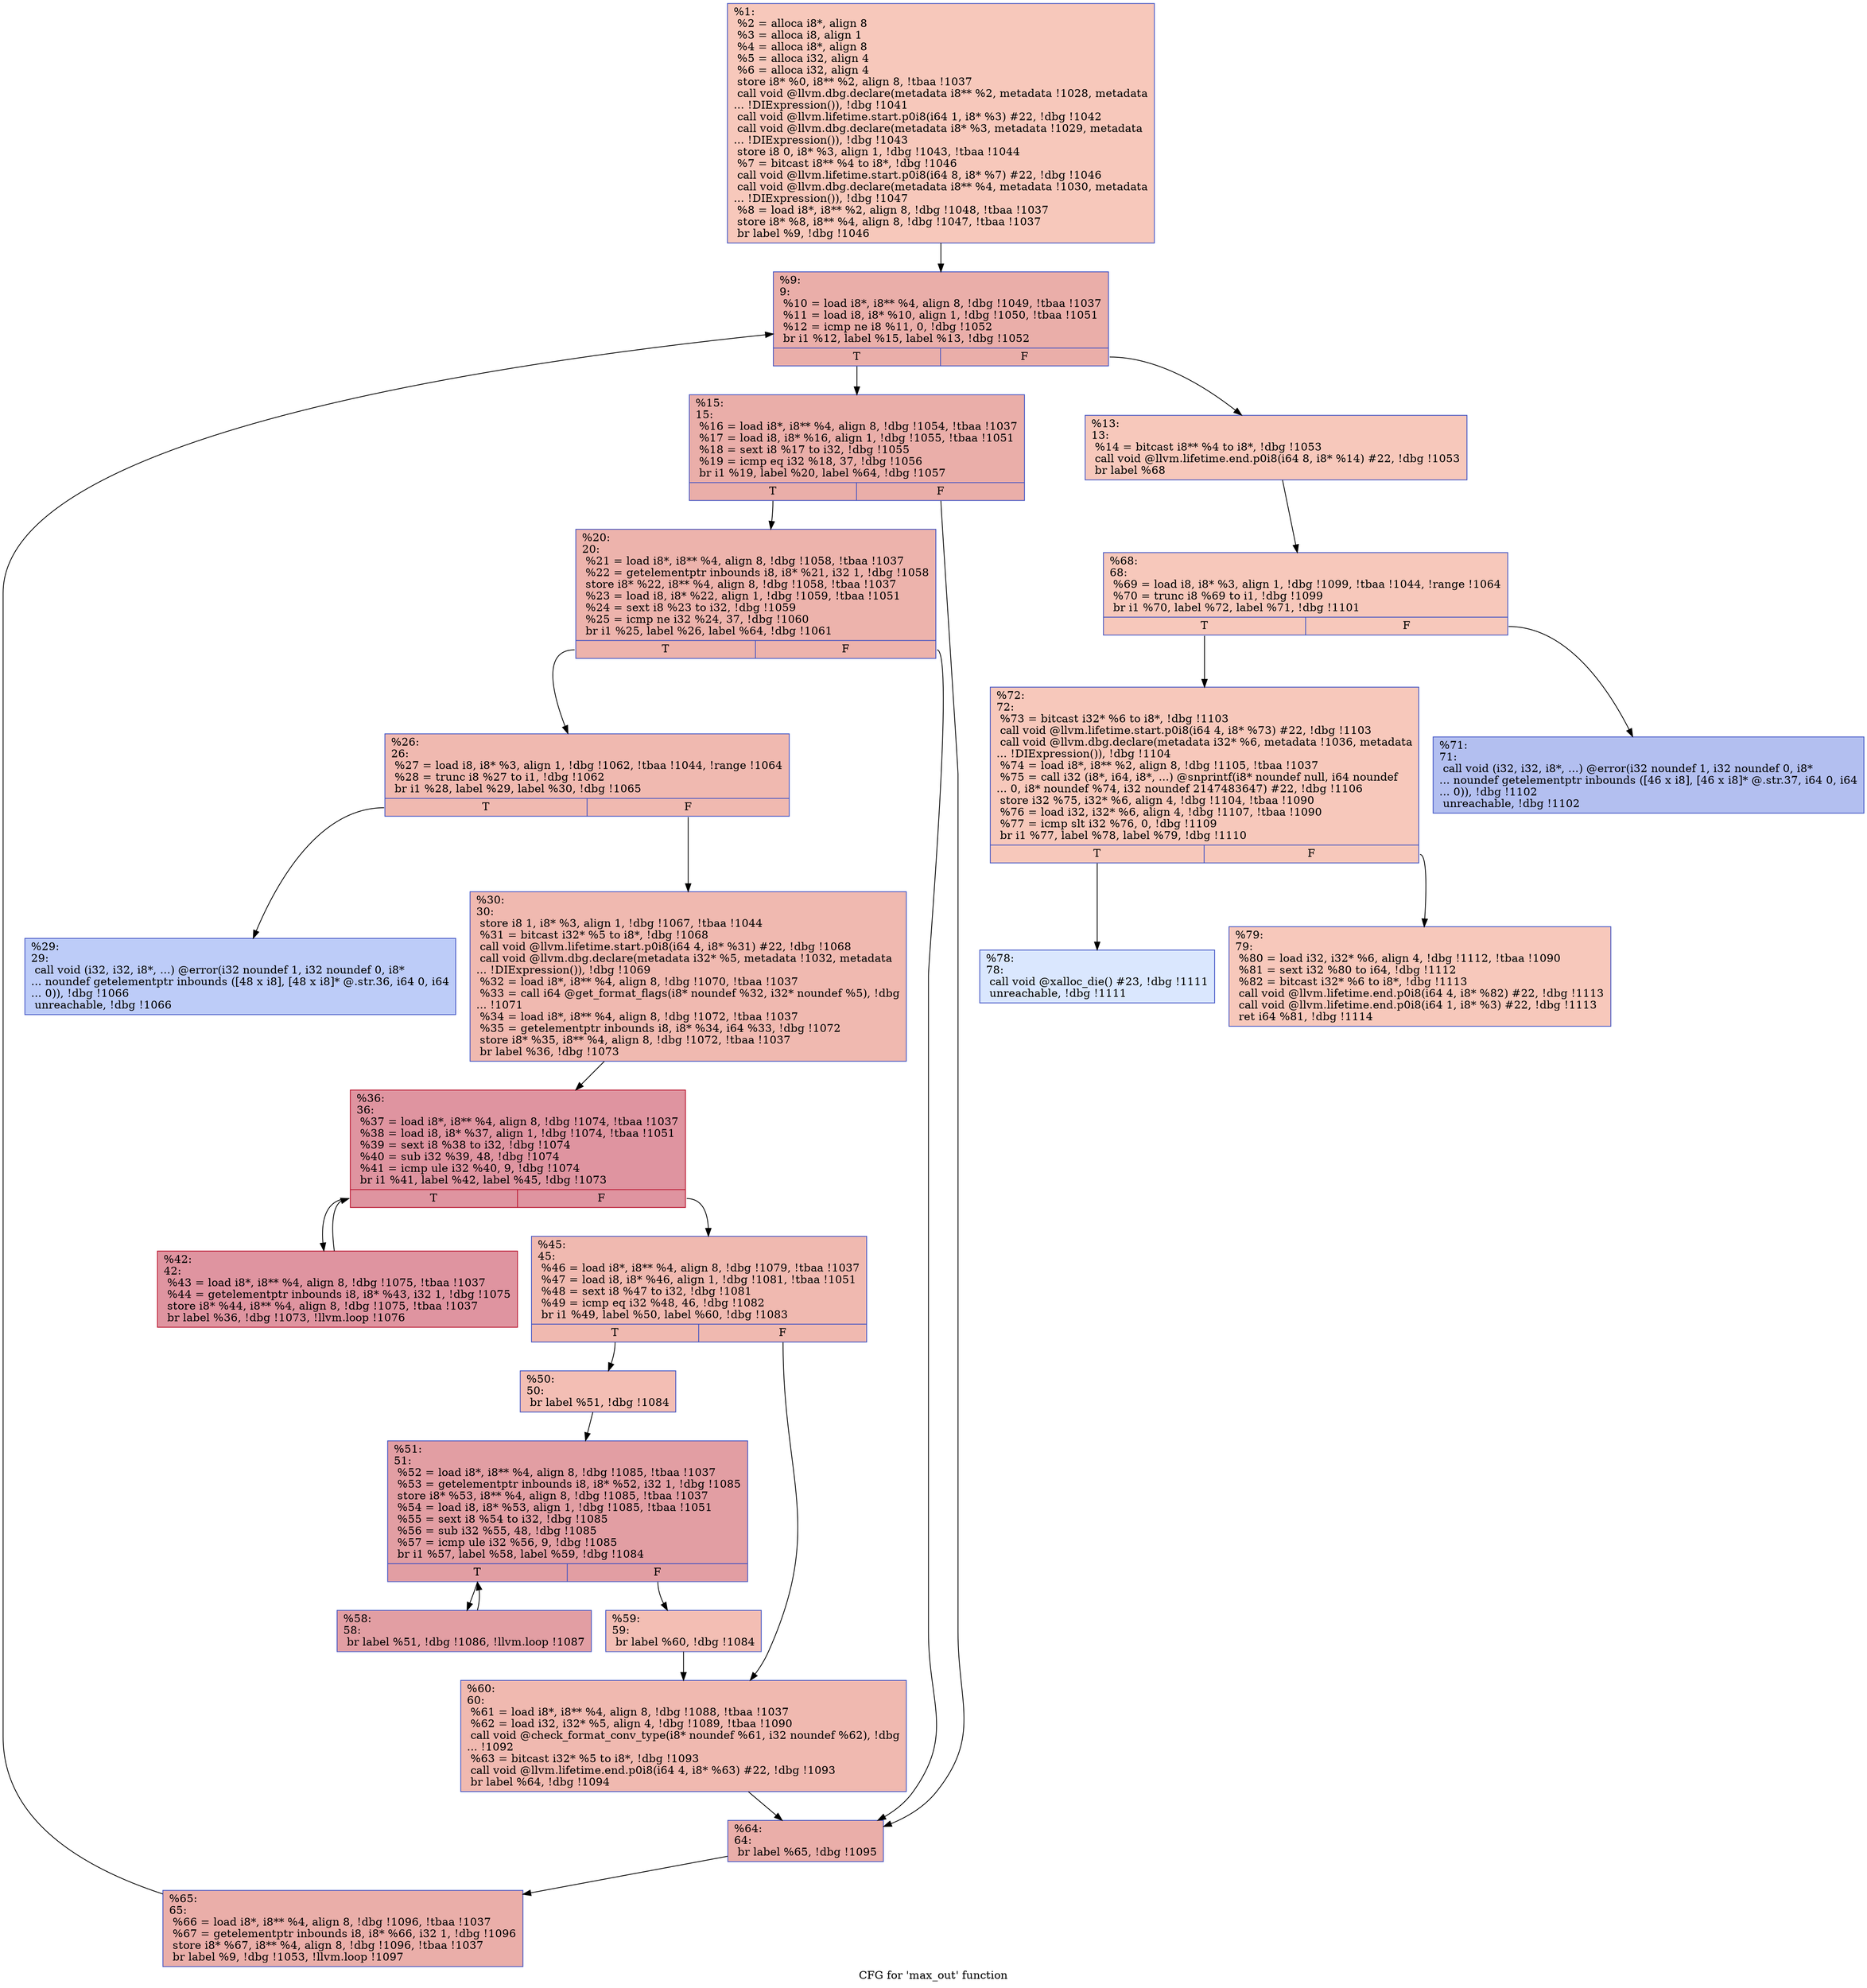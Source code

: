 digraph "CFG for 'max_out' function" {
	label="CFG for 'max_out' function";

	Node0x232df50 [shape=record,color="#3d50c3ff", style=filled, fillcolor="#ed836670",label="{%1:\l  %2 = alloca i8*, align 8\l  %3 = alloca i8, align 1\l  %4 = alloca i8*, align 8\l  %5 = alloca i32, align 4\l  %6 = alloca i32, align 4\l  store i8* %0, i8** %2, align 8, !tbaa !1037\l  call void @llvm.dbg.declare(metadata i8** %2, metadata !1028, metadata\l... !DIExpression()), !dbg !1041\l  call void @llvm.lifetime.start.p0i8(i64 1, i8* %3) #22, !dbg !1042\l  call void @llvm.dbg.declare(metadata i8* %3, metadata !1029, metadata\l... !DIExpression()), !dbg !1043\l  store i8 0, i8* %3, align 1, !dbg !1043, !tbaa !1044\l  %7 = bitcast i8** %4 to i8*, !dbg !1046\l  call void @llvm.lifetime.start.p0i8(i64 8, i8* %7) #22, !dbg !1046\l  call void @llvm.dbg.declare(metadata i8** %4, metadata !1030, metadata\l... !DIExpression()), !dbg !1047\l  %8 = load i8*, i8** %2, align 8, !dbg !1048, !tbaa !1037\l  store i8* %8, i8** %4, align 8, !dbg !1047, !tbaa !1037\l  br label %9, !dbg !1046\l}"];
	Node0x232df50 -> Node0x232e060;
	Node0x232e060 [shape=record,color="#3d50c3ff", style=filled, fillcolor="#d0473d70",label="{%9:\l9:                                                \l  %10 = load i8*, i8** %4, align 8, !dbg !1049, !tbaa !1037\l  %11 = load i8, i8* %10, align 1, !dbg !1050, !tbaa !1051\l  %12 = icmp ne i8 %11, 0, !dbg !1052\l  br i1 %12, label %15, label %13, !dbg !1052\l|{<s0>T|<s1>F}}"];
	Node0x232e060:s0 -> Node0x232e100;
	Node0x232e060:s1 -> Node0x232e0b0;
	Node0x232e0b0 [shape=record,color="#3d50c3ff", style=filled, fillcolor="#ed836670",label="{%13:\l13:                                               \l  %14 = bitcast i8** %4 to i8*, !dbg !1053\l  call void @llvm.lifetime.end.p0i8(i64 8, i8* %14) #22, !dbg !1053\l  br label %68\l}"];
	Node0x232e0b0 -> Node0x2349860;
	Node0x232e100 [shape=record,color="#3d50c3ff", style=filled, fillcolor="#d0473d70",label="{%15:\l15:                                               \l  %16 = load i8*, i8** %4, align 8, !dbg !1054, !tbaa !1037\l  %17 = load i8, i8* %16, align 1, !dbg !1055, !tbaa !1051\l  %18 = sext i8 %17 to i32, !dbg !1055\l  %19 = icmp eq i32 %18, 37, !dbg !1056\l  br i1 %19, label %20, label %64, !dbg !1057\l|{<s0>T|<s1>F}}"];
	Node0x232e100:s0 -> Node0x232e150;
	Node0x232e100:s1 -> Node0x23497c0;
	Node0x232e150 [shape=record,color="#3d50c3ff", style=filled, fillcolor="#d6524470",label="{%20:\l20:                                               \l  %21 = load i8*, i8** %4, align 8, !dbg !1058, !tbaa !1037\l  %22 = getelementptr inbounds i8, i8* %21, i32 1, !dbg !1058\l  store i8* %22, i8** %4, align 8, !dbg !1058, !tbaa !1037\l  %23 = load i8, i8* %22, align 1, !dbg !1059, !tbaa !1051\l  %24 = sext i8 %23 to i32, !dbg !1059\l  %25 = icmp ne i32 %24, 37, !dbg !1060\l  br i1 %25, label %26, label %64, !dbg !1061\l|{<s0>T|<s1>F}}"];
	Node0x232e150:s0 -> Node0x232e1a0;
	Node0x232e150:s1 -> Node0x23497c0;
	Node0x232e1a0 [shape=record,color="#3d50c3ff", style=filled, fillcolor="#de614d70",label="{%26:\l26:                                               \l  %27 = load i8, i8* %3, align 1, !dbg !1062, !tbaa !1044, !range !1064\l  %28 = trunc i8 %27 to i1, !dbg !1062\l  br i1 %28, label %29, label %30, !dbg !1065\l|{<s0>T|<s1>F}}"];
	Node0x232e1a0:s0 -> Node0x232e1f0;
	Node0x232e1a0:s1 -> Node0x232e240;
	Node0x232e1f0 [shape=record,color="#3d50c3ff", style=filled, fillcolor="#6a8bef70",label="{%29:\l29:                                               \l  call void (i32, i32, i8*, ...) @error(i32 noundef 1, i32 noundef 0, i8*\l... noundef getelementptr inbounds ([48 x i8], [48 x i8]* @.str.36, i64 0, i64\l... 0)), !dbg !1066\l  unreachable, !dbg !1066\l}"];
	Node0x232e240 [shape=record,color="#3d50c3ff", style=filled, fillcolor="#de614d70",label="{%30:\l30:                                               \l  store i8 1, i8* %3, align 1, !dbg !1067, !tbaa !1044\l  %31 = bitcast i32* %5 to i8*, !dbg !1068\l  call void @llvm.lifetime.start.p0i8(i64 4, i8* %31) #22, !dbg !1068\l  call void @llvm.dbg.declare(metadata i32* %5, metadata !1032, metadata\l... !DIExpression()), !dbg !1069\l  %32 = load i8*, i8** %4, align 8, !dbg !1070, !tbaa !1037\l  %33 = call i64 @get_format_flags(i8* noundef %32, i32* noundef %5), !dbg\l... !1071\l  %34 = load i8*, i8** %4, align 8, !dbg !1072, !tbaa !1037\l  %35 = getelementptr inbounds i8, i8* %34, i64 %33, !dbg !1072\l  store i8* %35, i8** %4, align 8, !dbg !1072, !tbaa !1037\l  br label %36, !dbg !1073\l}"];
	Node0x232e240 -> Node0x232e290;
	Node0x232e290 [shape=record,color="#b70d28ff", style=filled, fillcolor="#b70d2870",label="{%36:\l36:                                               \l  %37 = load i8*, i8** %4, align 8, !dbg !1074, !tbaa !1037\l  %38 = load i8, i8* %37, align 1, !dbg !1074, !tbaa !1051\l  %39 = sext i8 %38 to i32, !dbg !1074\l  %40 = sub i32 %39, 48, !dbg !1074\l  %41 = icmp ule i32 %40, 9, !dbg !1074\l  br i1 %41, label %42, label %45, !dbg !1073\l|{<s0>T|<s1>F}}"];
	Node0x232e290:s0 -> Node0x232e2e0;
	Node0x232e290:s1 -> Node0x232e330;
	Node0x232e2e0 [shape=record,color="#b70d28ff", style=filled, fillcolor="#b70d2870",label="{%42:\l42:                                               \l  %43 = load i8*, i8** %4, align 8, !dbg !1075, !tbaa !1037\l  %44 = getelementptr inbounds i8, i8* %43, i32 1, !dbg !1075\l  store i8* %44, i8** %4, align 8, !dbg !1075, !tbaa !1037\l  br label %36, !dbg !1073, !llvm.loop !1076\l}"];
	Node0x232e2e0 -> Node0x232e290;
	Node0x232e330 [shape=record,color="#3d50c3ff", style=filled, fillcolor="#de614d70",label="{%45:\l45:                                               \l  %46 = load i8*, i8** %4, align 8, !dbg !1079, !tbaa !1037\l  %47 = load i8, i8* %46, align 1, !dbg !1081, !tbaa !1051\l  %48 = sext i8 %47 to i32, !dbg !1081\l  %49 = icmp eq i32 %48, 46, !dbg !1082\l  br i1 %49, label %50, label %60, !dbg !1083\l|{<s0>T|<s1>F}}"];
	Node0x232e330:s0 -> Node0x232e380;
	Node0x232e330:s1 -> Node0x232e4c0;
	Node0x232e380 [shape=record,color="#3d50c3ff", style=filled, fillcolor="#e36c5570",label="{%50:\l50:                                               \l  br label %51, !dbg !1084\l}"];
	Node0x232e380 -> Node0x232e3d0;
	Node0x232e3d0 [shape=record,color="#3d50c3ff", style=filled, fillcolor="#be242e70",label="{%51:\l51:                                               \l  %52 = load i8*, i8** %4, align 8, !dbg !1085, !tbaa !1037\l  %53 = getelementptr inbounds i8, i8* %52, i32 1, !dbg !1085\l  store i8* %53, i8** %4, align 8, !dbg !1085, !tbaa !1037\l  %54 = load i8, i8* %53, align 1, !dbg !1085, !tbaa !1051\l  %55 = sext i8 %54 to i32, !dbg !1085\l  %56 = sub i32 %55, 48, !dbg !1085\l  %57 = icmp ule i32 %56, 9, !dbg !1085\l  br i1 %57, label %58, label %59, !dbg !1084\l|{<s0>T|<s1>F}}"];
	Node0x232e3d0:s0 -> Node0x232e420;
	Node0x232e3d0:s1 -> Node0x232e470;
	Node0x232e420 [shape=record,color="#3d50c3ff", style=filled, fillcolor="#be242e70",label="{%58:\l58:                                               \l  br label %51, !dbg !1086, !llvm.loop !1087\l}"];
	Node0x232e420 -> Node0x232e3d0;
	Node0x232e470 [shape=record,color="#3d50c3ff", style=filled, fillcolor="#e36c5570",label="{%59:\l59:                                               \l  br label %60, !dbg !1084\l}"];
	Node0x232e470 -> Node0x232e4c0;
	Node0x232e4c0 [shape=record,color="#3d50c3ff", style=filled, fillcolor="#de614d70",label="{%60:\l60:                                               \l  %61 = load i8*, i8** %4, align 8, !dbg !1088, !tbaa !1037\l  %62 = load i32, i32* %5, align 4, !dbg !1089, !tbaa !1090\l  call void @check_format_conv_type(i8* noundef %61, i32 noundef %62), !dbg\l... !1092\l  %63 = bitcast i32* %5 to i8*, !dbg !1093\l  call void @llvm.lifetime.end.p0i8(i64 4, i8* %63) #22, !dbg !1093\l  br label %64, !dbg !1094\l}"];
	Node0x232e4c0 -> Node0x23497c0;
	Node0x23497c0 [shape=record,color="#3d50c3ff", style=filled, fillcolor="#d0473d70",label="{%64:\l64:                                               \l  br label %65, !dbg !1095\l}"];
	Node0x23497c0 -> Node0x2349810;
	Node0x2349810 [shape=record,color="#3d50c3ff", style=filled, fillcolor="#d0473d70",label="{%65:\l65:                                               \l  %66 = load i8*, i8** %4, align 8, !dbg !1096, !tbaa !1037\l  %67 = getelementptr inbounds i8, i8* %66, i32 1, !dbg !1096\l  store i8* %67, i8** %4, align 8, !dbg !1096, !tbaa !1037\l  br label %9, !dbg !1053, !llvm.loop !1097\l}"];
	Node0x2349810 -> Node0x232e060;
	Node0x2349860 [shape=record,color="#3d50c3ff", style=filled, fillcolor="#ed836670",label="{%68:\l68:                                               \l  %69 = load i8, i8* %3, align 1, !dbg !1099, !tbaa !1044, !range !1064\l  %70 = trunc i8 %69 to i1, !dbg !1099\l  br i1 %70, label %72, label %71, !dbg !1101\l|{<s0>T|<s1>F}}"];
	Node0x2349860:s0 -> Node0x2349900;
	Node0x2349860:s1 -> Node0x23498b0;
	Node0x23498b0 [shape=record,color="#3d50c3ff", style=filled, fillcolor="#536edd70",label="{%71:\l71:                                               \l  call void (i32, i32, i8*, ...) @error(i32 noundef 1, i32 noundef 0, i8*\l... noundef getelementptr inbounds ([46 x i8], [46 x i8]* @.str.37, i64 0, i64\l... 0)), !dbg !1102\l  unreachable, !dbg !1102\l}"];
	Node0x2349900 [shape=record,color="#3d50c3ff", style=filled, fillcolor="#ed836670",label="{%72:\l72:                                               \l  %73 = bitcast i32* %6 to i8*, !dbg !1103\l  call void @llvm.lifetime.start.p0i8(i64 4, i8* %73) #22, !dbg !1103\l  call void @llvm.dbg.declare(metadata i32* %6, metadata !1036, metadata\l... !DIExpression()), !dbg !1104\l  %74 = load i8*, i8** %2, align 8, !dbg !1105, !tbaa !1037\l  %75 = call i32 (i8*, i64, i8*, ...) @snprintf(i8* noundef null, i64 noundef\l... 0, i8* noundef %74, i32 noundef 2147483647) #22, !dbg !1106\l  store i32 %75, i32* %6, align 4, !dbg !1104, !tbaa !1090\l  %76 = load i32, i32* %6, align 4, !dbg !1107, !tbaa !1090\l  %77 = icmp slt i32 %76, 0, !dbg !1109\l  br i1 %77, label %78, label %79, !dbg !1110\l|{<s0>T|<s1>F}}"];
	Node0x2349900:s0 -> Node0x2349950;
	Node0x2349900:s1 -> Node0x23499a0;
	Node0x2349950 [shape=record,color="#3d50c3ff", style=filled, fillcolor="#abc8fd70",label="{%78:\l78:                                               \l  call void @xalloc_die() #23, !dbg !1111\l  unreachable, !dbg !1111\l}"];
	Node0x23499a0 [shape=record,color="#3d50c3ff", style=filled, fillcolor="#ed836670",label="{%79:\l79:                                               \l  %80 = load i32, i32* %6, align 4, !dbg !1112, !tbaa !1090\l  %81 = sext i32 %80 to i64, !dbg !1112\l  %82 = bitcast i32* %6 to i8*, !dbg !1113\l  call void @llvm.lifetime.end.p0i8(i64 4, i8* %82) #22, !dbg !1113\l  call void @llvm.lifetime.end.p0i8(i64 1, i8* %3) #22, !dbg !1113\l  ret i64 %81, !dbg !1114\l}"];
}
